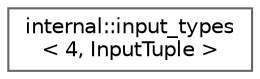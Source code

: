 digraph "类继承关系图"
{
 // LATEX_PDF_SIZE
  bgcolor="transparent";
  edge [fontname=Helvetica,fontsize=10,labelfontname=Helvetica,labelfontsize=10];
  node [fontname=Helvetica,fontsize=10,shape=box,height=0.2,width=0.4];
  rankdir="LR";
  Node0 [id="Node000000",label="internal::input_types\l\< 4, InputTuple \>",height=0.2,width=0.4,color="grey40", fillcolor="white", style="filled",URL="$structinternal_1_1input__types_3_014_00_01_input_tuple_01_4.html",tooltip=" "];
}
